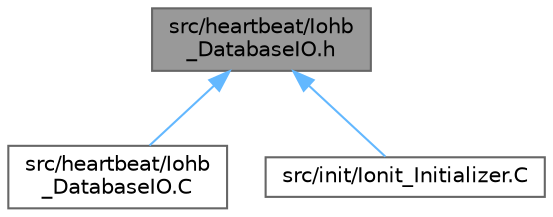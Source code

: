 digraph "src/heartbeat/Iohb_DatabaseIO.h"
{
 // INTERACTIVE_SVG=YES
 // LATEX_PDF_SIZE
  bgcolor="transparent";
  edge [fontname=Helvetica,fontsize=10,labelfontname=Helvetica,labelfontsize=10];
  node [fontname=Helvetica,fontsize=10,shape=box,height=0.2,width=0.4];
  Node1 [id="Node000001",label="src/heartbeat/Iohb\l_DatabaseIO.h",height=0.2,width=0.4,color="gray40", fillcolor="grey60", style="filled", fontcolor="black",tooltip=" "];
  Node1 -> Node2 [id="edge1_Node000001_Node000002",dir="back",color="steelblue1",style="solid",tooltip=" "];
  Node2 [id="Node000002",label="src/heartbeat/Iohb\l_DatabaseIO.C",height=0.2,width=0.4,color="grey40", fillcolor="white", style="filled",URL="$Iohb__DatabaseIO_8C.html",tooltip=" "];
  Node1 -> Node3 [id="edge2_Node000001_Node000003",dir="back",color="steelblue1",style="solid",tooltip=" "];
  Node3 [id="Node000003",label="src/init/Ionit_Initializer.C",height=0.2,width=0.4,color="grey40", fillcolor="white", style="filled",URL="$Ionit__Initializer_8C.html",tooltip=" "];
}
